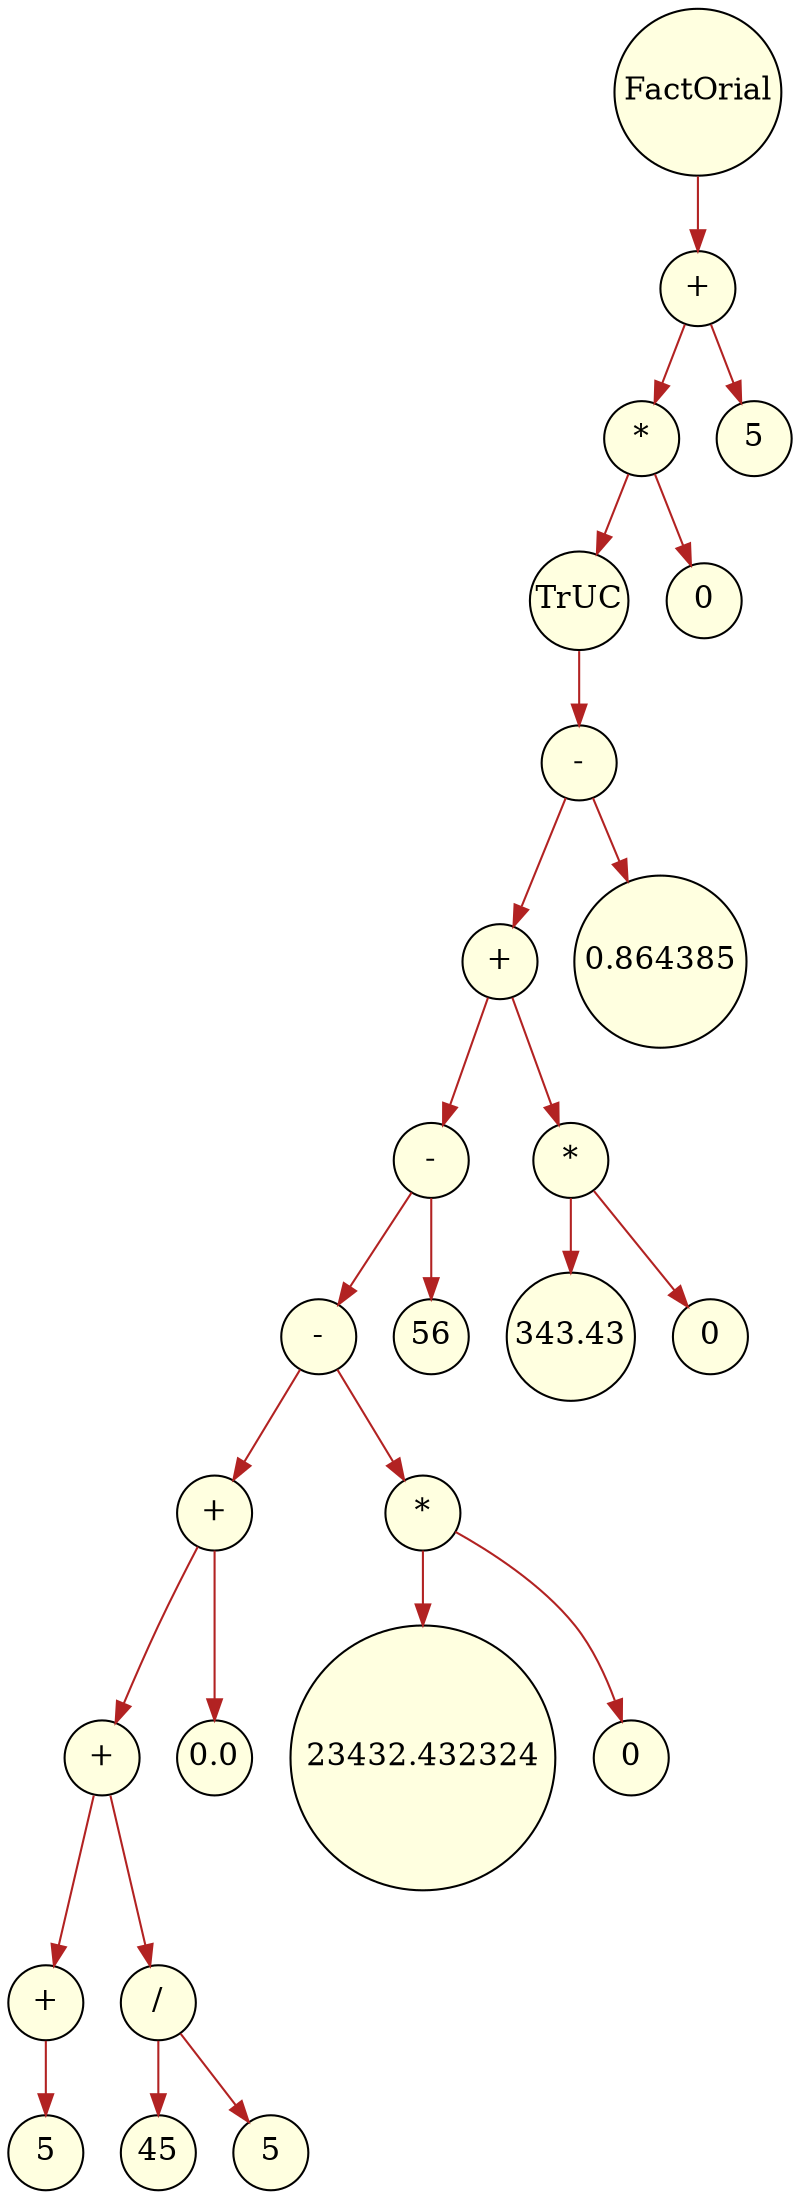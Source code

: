 // The Round Table
digraph {
	node [fillcolor=lightyellow1 fontcolor=black fontsize=15 margin=0 shape=circle style=filled width=0.5]
	edge [color=firebrick]
	1 [label=5]
	2 [label="+"]
	2 -> 1
	3 [label=45]
	4 [label=5]
	5 [label="/"]
	5 -> 3
	5 -> 4
	6 [label="+"]
	6 -> 2
	6 -> 5
	7 [label=0.0]
	8 [label="+"]
	8 -> 6
	8 -> 7
	9 [label=23432.432324]
	10 [label=0]
	11 [label="*"]
	11 -> 9
	11 -> 10
	12 [label="-"]
	12 -> 8
	12 -> 11
	13 [label=56]
	14 [label="-"]
	14 -> 12
	14 -> 13
	15 [label=343.43]
	16 [label=0]
	17 [label="*"]
	17 -> 15
	17 -> 16
	18 [label="+"]
	18 -> 14
	18 -> 17
	19 [label=0.864385]
	20 [label="-"]
	20 -> 18
	20 -> 19
	21 [label=TrUC]
	21 -> 20
	22 [label=0]
	23 [label="*"]
	23 -> 21
	23 -> 22
	24 [label=5]
	25 [label="+"]
	25 -> 23
	25 -> 24
	26 [label=FactOrial]
	26 -> 25
}
